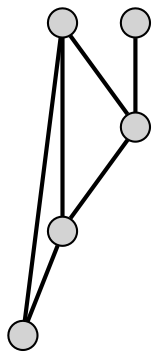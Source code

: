graph g {
	graph [K=1,
		outputorder=edgesfirst,
		splines=line
	];
	node [fixedsize=true,
		fontname=Arial,
		fontsize=10,
		label="\N",
		shape=circle,
		style=filled
	];
	edge [arrowhead=none,
		penwidth=2
	];

	2	[height=0.19444,
		pos="208.27,136.74",
		label="",
		width=0.19444];
	1	[height=0.19444,
		pos="164.11,110.71",
		label="",
		width=0.19444];
	2 -- 1;
	3	[height=0.19444,
		pos="258.98,119.05",
		label="",
		width=0.19444];
	3 -- 2;
	4	[height=0.19444,
		pos="181.51,140.94",
		label="",
		width=0.19444];
	4 -- 2;
	4 -- 1;
	4 -- 3;
	5	[height=0.19444,
		pos="181.51,140.94",
		label="",
		width=0.19444];
	5 -- 3;

}
